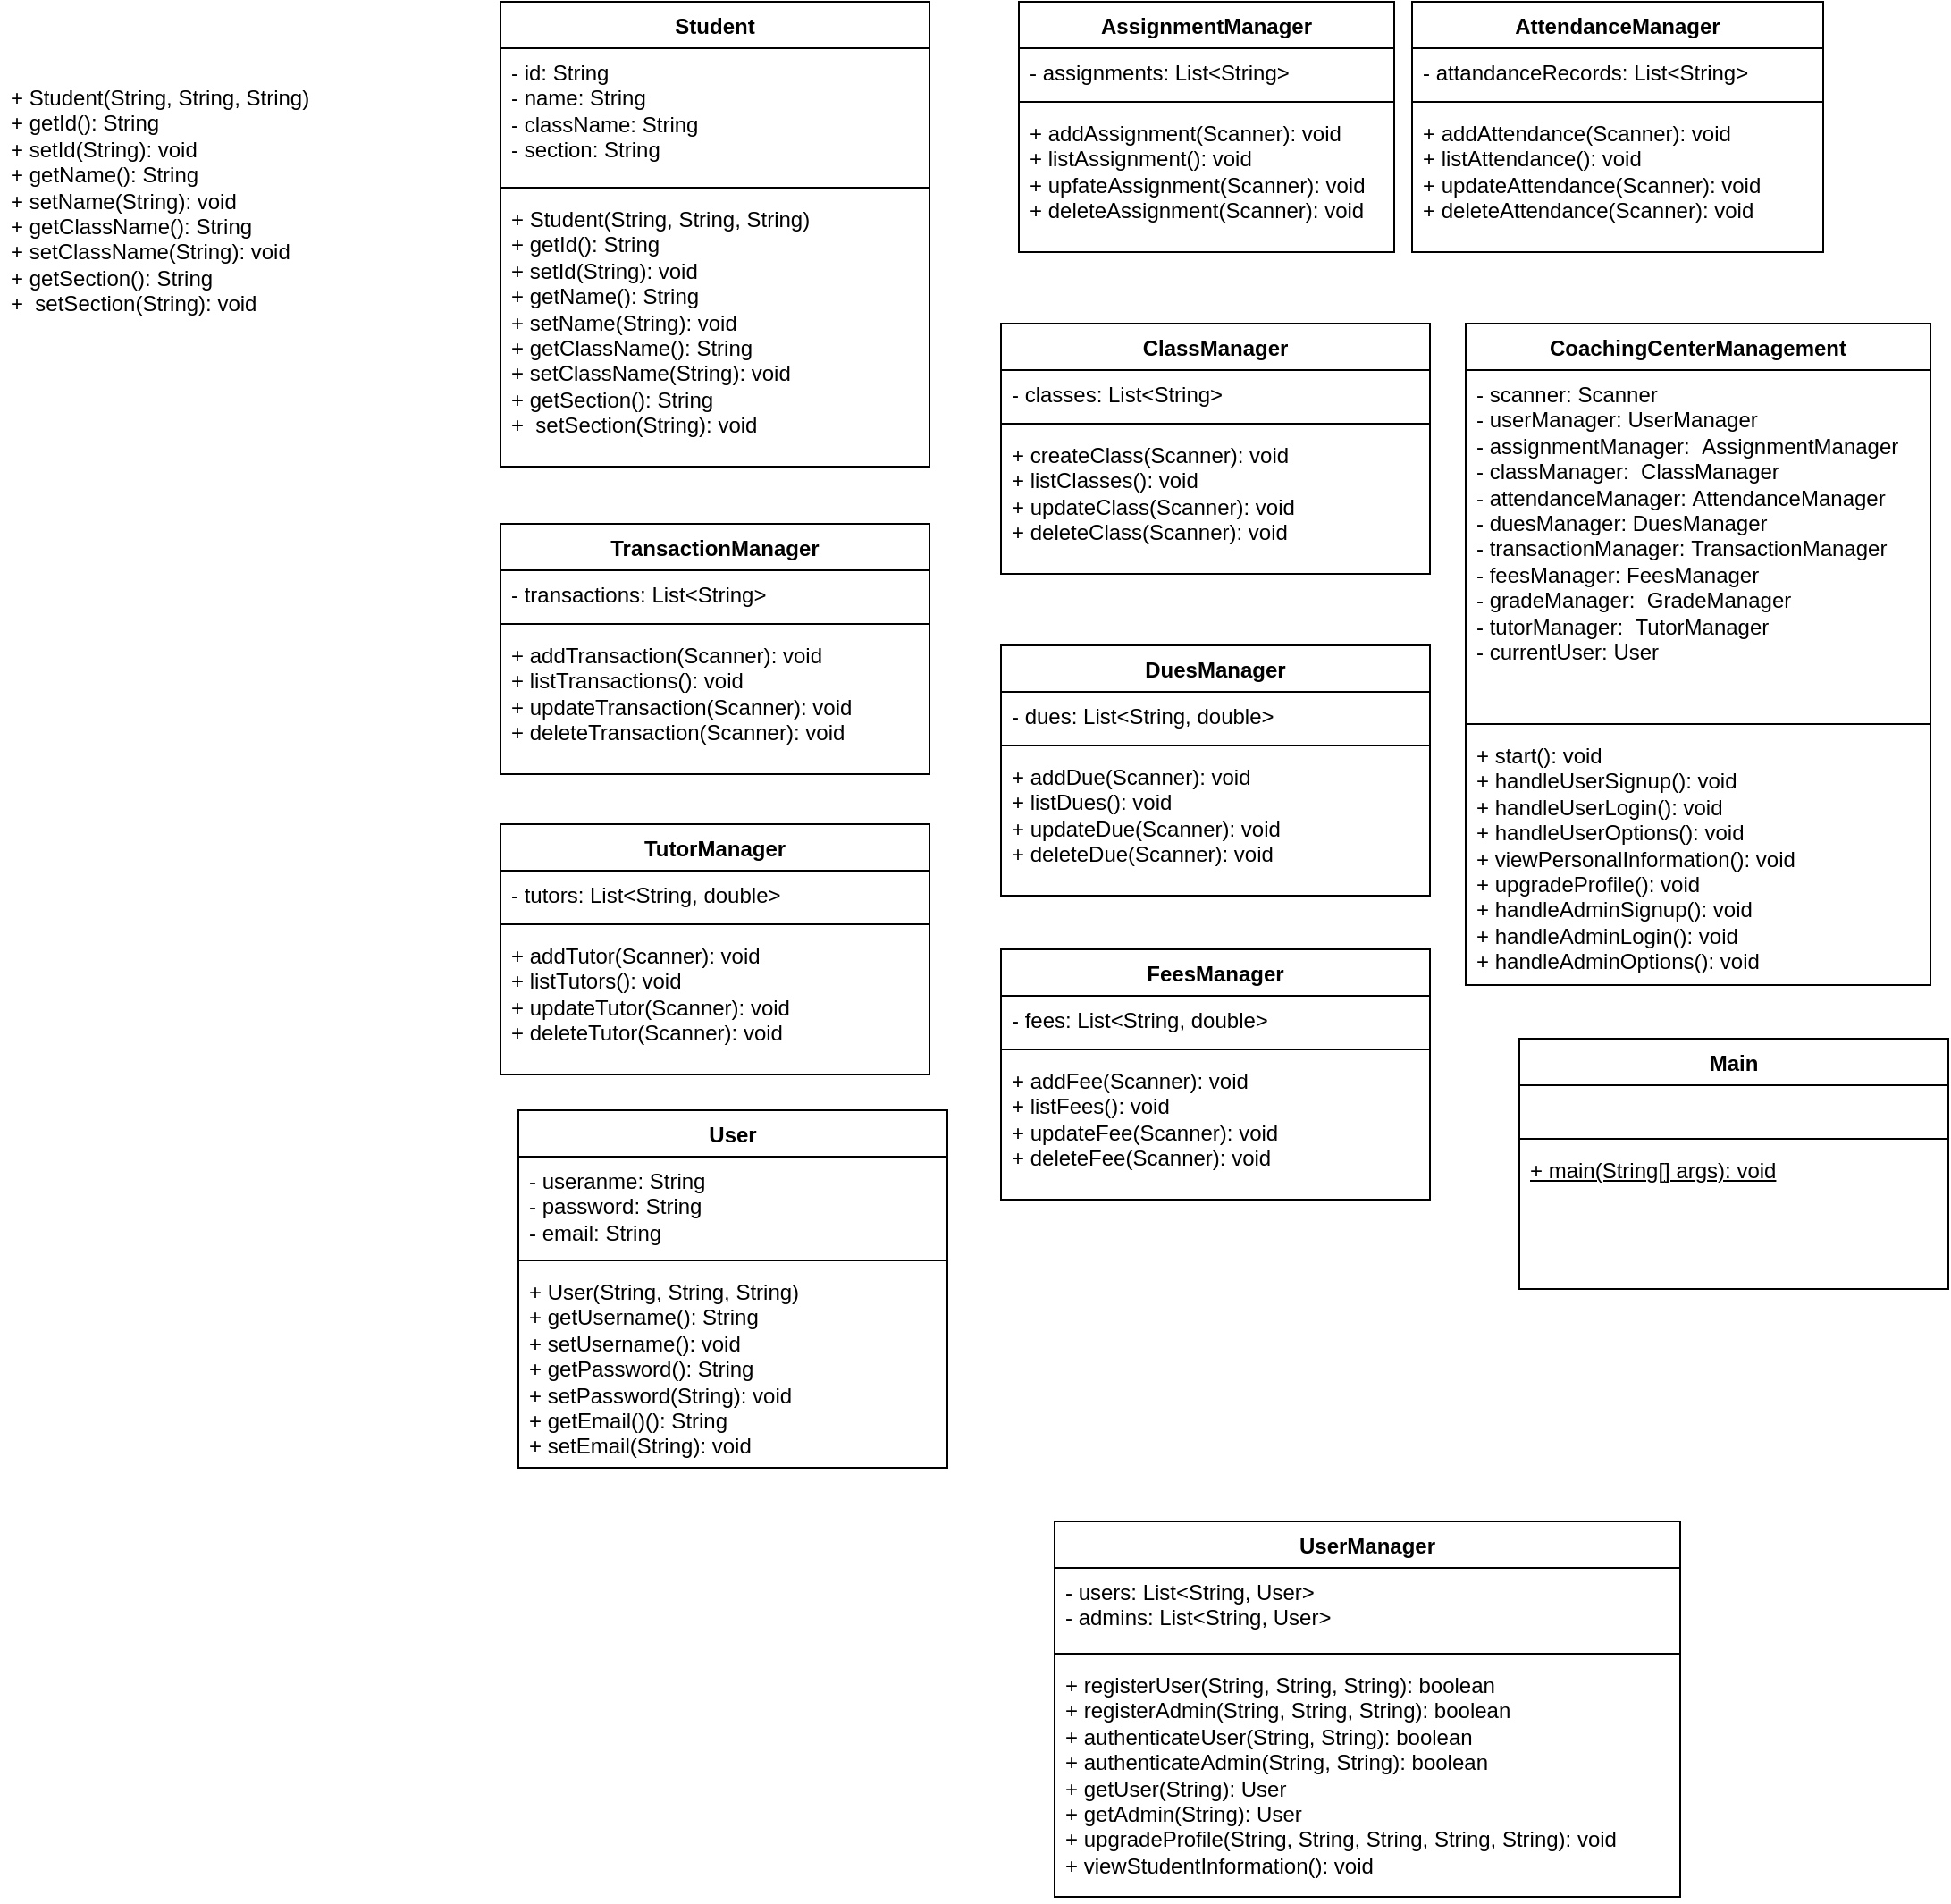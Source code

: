 <mxfile version="24.4.4" type="github">
  <diagram name="Page-1" id="hYWnZapTqX6rQIh3AX-N">
    <mxGraphModel dx="1714" dy="500" grid="1" gridSize="10" guides="1" tooltips="1" connect="1" arrows="1" fold="1" page="1" pageScale="1" pageWidth="850" pageHeight="1100" math="0" shadow="0">
      <root>
        <mxCell id="0" />
        <mxCell id="1" parent="0" />
        <mxCell id="hnI3a69rsxGzcbUu10C9-1" value="AssignmentManager" style="swimlane;fontStyle=1;align=center;verticalAlign=top;childLayout=stackLayout;horizontal=1;startSize=26;horizontalStack=0;resizeParent=1;resizeParentMax=0;resizeLast=0;collapsible=1;marginBottom=0;whiteSpace=wrap;html=1;" vertex="1" parent="1">
          <mxGeometry x="340" y="210" width="210" height="140" as="geometry">
            <mxRectangle x="340" y="210" width="150" height="30" as="alternateBounds" />
          </mxGeometry>
        </mxCell>
        <mxCell id="hnI3a69rsxGzcbUu10C9-2" value="- assignments: List&amp;lt;String&amp;gt;" style="text;strokeColor=none;fillColor=none;align=left;verticalAlign=top;spacingLeft=4;spacingRight=4;overflow=hidden;rotatable=0;points=[[0,0.5],[1,0.5]];portConstraint=eastwest;whiteSpace=wrap;html=1;" vertex="1" parent="hnI3a69rsxGzcbUu10C9-1">
          <mxGeometry y="26" width="210" height="26" as="geometry" />
        </mxCell>
        <mxCell id="hnI3a69rsxGzcbUu10C9-3" value="" style="line;strokeWidth=1;fillColor=none;align=left;verticalAlign=middle;spacingTop=-1;spacingLeft=3;spacingRight=3;rotatable=0;labelPosition=right;points=[];portConstraint=eastwest;strokeColor=inherit;" vertex="1" parent="hnI3a69rsxGzcbUu10C9-1">
          <mxGeometry y="52" width="210" height="8" as="geometry" />
        </mxCell>
        <mxCell id="hnI3a69rsxGzcbUu10C9-4" value="+ addAssignment(Scanner): void&lt;div&gt;+ listAssignment()&lt;span style=&quot;background-color: initial;&quot;&gt;: void&lt;/span&gt;&lt;/div&gt;&lt;div&gt;+ upfateAssignment(Scanner)&lt;span style=&quot;background-color: initial;&quot;&gt;: void&lt;/span&gt;&lt;/div&gt;&lt;div&gt;+ deleteAssignment(Scanner)&lt;span style=&quot;background-color: initial;&quot;&gt;: void&lt;/span&gt;&lt;/div&gt;" style="text;strokeColor=none;fillColor=none;align=left;verticalAlign=top;spacingLeft=4;spacingRight=4;overflow=hidden;rotatable=0;points=[[0,0.5],[1,0.5]];portConstraint=eastwest;whiteSpace=wrap;html=1;" vertex="1" parent="hnI3a69rsxGzcbUu10C9-1">
          <mxGeometry y="60" width="210" height="80" as="geometry" />
        </mxCell>
        <mxCell id="hnI3a69rsxGzcbUu10C9-5" value="AttendanceManager" style="swimlane;fontStyle=1;align=center;verticalAlign=top;childLayout=stackLayout;horizontal=1;startSize=26;horizontalStack=0;resizeParent=1;resizeParentMax=0;resizeLast=0;collapsible=1;marginBottom=0;whiteSpace=wrap;html=1;" vertex="1" parent="1">
          <mxGeometry x="560" y="210" width="230" height="140" as="geometry" />
        </mxCell>
        <mxCell id="hnI3a69rsxGzcbUu10C9-6" value="- attandanceRecords: List&amp;lt;String&amp;gt;" style="text;strokeColor=none;fillColor=none;align=left;verticalAlign=top;spacingLeft=4;spacingRight=4;overflow=hidden;rotatable=0;points=[[0,0.5],[1,0.5]];portConstraint=eastwest;whiteSpace=wrap;html=1;" vertex="1" parent="hnI3a69rsxGzcbUu10C9-5">
          <mxGeometry y="26" width="230" height="26" as="geometry" />
        </mxCell>
        <mxCell id="hnI3a69rsxGzcbUu10C9-7" value="" style="line;strokeWidth=1;fillColor=none;align=left;verticalAlign=middle;spacingTop=-1;spacingLeft=3;spacingRight=3;rotatable=0;labelPosition=right;points=[];portConstraint=eastwest;strokeColor=inherit;" vertex="1" parent="hnI3a69rsxGzcbUu10C9-5">
          <mxGeometry y="52" width="230" height="8" as="geometry" />
        </mxCell>
        <mxCell id="hnI3a69rsxGzcbUu10C9-8" value="+ addAttendance(Scanner): void&lt;div&gt;+ listAttendance()&lt;span style=&quot;background-color: initial;&quot;&gt;: void&lt;/span&gt;&lt;/div&gt;&lt;div&gt;+ updateAttendance(Scanner)&lt;span style=&quot;background-color: initial;&quot;&gt;: void&lt;/span&gt;&lt;/div&gt;&lt;div&gt;+ deleteAttendance(Scanner)&lt;span style=&quot;background-color: initial;&quot;&gt;: void&lt;/span&gt;&lt;/div&gt;&lt;div&gt;&lt;br&gt;&lt;/div&gt;" style="text;strokeColor=none;fillColor=none;align=left;verticalAlign=top;spacingLeft=4;spacingRight=4;overflow=hidden;rotatable=0;points=[[0,0.5],[1,0.5]];portConstraint=eastwest;whiteSpace=wrap;html=1;" vertex="1" parent="hnI3a69rsxGzcbUu10C9-5">
          <mxGeometry y="60" width="230" height="80" as="geometry" />
        </mxCell>
        <mxCell id="hnI3a69rsxGzcbUu10C9-9" value="ClassManager" style="swimlane;fontStyle=1;align=center;verticalAlign=top;childLayout=stackLayout;horizontal=1;startSize=26;horizontalStack=0;resizeParent=1;resizeParentMax=0;resizeLast=0;collapsible=1;marginBottom=0;whiteSpace=wrap;html=1;" vertex="1" parent="1">
          <mxGeometry x="330" y="390" width="240" height="140" as="geometry" />
        </mxCell>
        <mxCell id="hnI3a69rsxGzcbUu10C9-10" value="- classes: List&amp;lt;String&amp;gt;" style="text;strokeColor=none;fillColor=none;align=left;verticalAlign=top;spacingLeft=4;spacingRight=4;overflow=hidden;rotatable=0;points=[[0,0.5],[1,0.5]];portConstraint=eastwest;whiteSpace=wrap;html=1;" vertex="1" parent="hnI3a69rsxGzcbUu10C9-9">
          <mxGeometry y="26" width="240" height="26" as="geometry" />
        </mxCell>
        <mxCell id="hnI3a69rsxGzcbUu10C9-11" value="" style="line;strokeWidth=1;fillColor=none;align=left;verticalAlign=middle;spacingTop=-1;spacingLeft=3;spacingRight=3;rotatable=0;labelPosition=right;points=[];portConstraint=eastwest;strokeColor=inherit;" vertex="1" parent="hnI3a69rsxGzcbUu10C9-9">
          <mxGeometry y="52" width="240" height="8" as="geometry" />
        </mxCell>
        <mxCell id="hnI3a69rsxGzcbUu10C9-12" value="&lt;div&gt;+ createClass(Scanner)&lt;span style=&quot;background-color: initial;&quot;&gt;: void&lt;/span&gt;&lt;/div&gt;&lt;div&gt;+ listClasses()&lt;span style=&quot;background-color: initial;&quot;&gt;: void&lt;/span&gt;&lt;/div&gt;&lt;div&gt;+ updateClass(Scanner)&lt;span style=&quot;background-color: initial;&quot;&gt;: void&lt;/span&gt;&lt;/div&gt;&lt;div&gt;+ deleteClass(Scanner)&lt;span style=&quot;background-color: initial;&quot;&gt;: void&lt;/span&gt;&lt;/div&gt;&lt;div&gt;&lt;br&gt;&lt;/div&gt;" style="text;strokeColor=none;fillColor=none;align=left;verticalAlign=top;spacingLeft=4;spacingRight=4;overflow=hidden;rotatable=0;points=[[0,0.5],[1,0.5]];portConstraint=eastwest;whiteSpace=wrap;html=1;" vertex="1" parent="hnI3a69rsxGzcbUu10C9-9">
          <mxGeometry y="60" width="240" height="80" as="geometry" />
        </mxCell>
        <mxCell id="hnI3a69rsxGzcbUu10C9-13" value="CoachingCenterManagement" style="swimlane;fontStyle=1;align=center;verticalAlign=top;childLayout=stackLayout;horizontal=1;startSize=26;horizontalStack=0;resizeParent=1;resizeParentMax=0;resizeLast=0;collapsible=1;marginBottom=0;whiteSpace=wrap;html=1;" vertex="1" parent="1">
          <mxGeometry x="590" y="390" width="260" height="370" as="geometry" />
        </mxCell>
        <mxCell id="hnI3a69rsxGzcbUu10C9-14" value="&lt;div&gt;- scanner&lt;span style=&quot;background-color: initial;&quot;&gt;:&amp;nbsp;&lt;/span&gt;&lt;span style=&quot;background-color: initial;&quot;&gt;Scanner&lt;/span&gt;&lt;span style=&quot;background-color: initial;&quot;&gt;&amp;nbsp;&lt;/span&gt;&lt;/div&gt;&lt;div&gt;- userManager:&amp;nbsp;&lt;span style=&quot;background-color: initial;&quot;&gt;UserManager&lt;/span&gt;&lt;/div&gt;&lt;div&gt;- assignmentManager:&amp;nbsp;&lt;span style=&quot;background-color: initial;&quot;&gt;&amp;nbsp;&lt;/span&gt;&lt;span style=&quot;background-color: initial;&quot;&gt;AssignmentManager&lt;/span&gt;&lt;/div&gt;&lt;div&gt;- classManager:&amp;nbsp;&lt;span style=&quot;background-color: initial;&quot;&gt;&amp;nbsp;&lt;/span&gt;&lt;span style=&quot;background-color: initial;&quot;&gt;ClassManager&lt;/span&gt;&lt;/div&gt;&lt;div&gt;- attendanceManager:&lt;span style=&quot;background-color: initial;&quot;&gt;&amp;nbsp;&lt;/span&gt;&lt;span style=&quot;background-color: initial;&quot;&gt;AttendanceManager&lt;/span&gt;&lt;/div&gt;&lt;div&gt;- duesManager:&lt;span style=&quot;background-color: initial;&quot;&gt;&amp;nbsp;&lt;/span&gt;&lt;span style=&quot;background-color: initial;&quot;&gt;DuesManager&lt;/span&gt;&lt;/div&gt;&lt;div&gt;- transactionManager:&lt;span style=&quot;background-color: initial;&quot;&gt;&amp;nbsp;&lt;/span&gt;&lt;span style=&quot;background-color: initial;&quot;&gt;TransactionManager&lt;/span&gt;&lt;/div&gt;&lt;div&gt;- feesManager:&amp;nbsp;&lt;span style=&quot;background-color: initial;&quot;&gt;FeesManager&lt;/span&gt;&lt;/div&gt;&lt;div&gt;- gradeManager:&amp;nbsp;&lt;span style=&quot;background-color: initial;&quot;&gt;&amp;nbsp;&lt;/span&gt;&lt;span style=&quot;background-color: initial;&quot;&gt;GradeManager&lt;/span&gt;&lt;/div&gt;&lt;div&gt;- tutorManager:&amp;nbsp;&lt;span style=&quot;background-color: initial;&quot;&gt;&amp;nbsp;&lt;/span&gt;&lt;span style=&quot;background-color: initial;&quot;&gt;TutorManager&lt;/span&gt;&lt;/div&gt;&lt;div&gt;- currentUser:&lt;span style=&quot;background-color: initial;&quot;&gt;&amp;nbsp;&lt;/span&gt;&lt;span style=&quot;background-color: initial;&quot;&gt;User&lt;/span&gt;&lt;span style=&quot;background-color: initial;&quot;&gt;&amp;nbsp;&lt;/span&gt;&lt;/div&gt;" style="text;strokeColor=none;fillColor=none;align=left;verticalAlign=top;spacingLeft=4;spacingRight=4;overflow=hidden;rotatable=0;points=[[0,0.5],[1,0.5]];portConstraint=eastwest;whiteSpace=wrap;html=1;" vertex="1" parent="hnI3a69rsxGzcbUu10C9-13">
          <mxGeometry y="26" width="260" height="194" as="geometry" />
        </mxCell>
        <mxCell id="hnI3a69rsxGzcbUu10C9-15" value="" style="line;strokeWidth=1;fillColor=none;align=left;verticalAlign=middle;spacingTop=-1;spacingLeft=3;spacingRight=3;rotatable=0;labelPosition=right;points=[];portConstraint=eastwest;strokeColor=inherit;" vertex="1" parent="hnI3a69rsxGzcbUu10C9-13">
          <mxGeometry y="220" width="260" height="8" as="geometry" />
        </mxCell>
        <mxCell id="hnI3a69rsxGzcbUu10C9-16" value="&lt;div&gt;+ start(): void&lt;/div&gt;&lt;div&gt;+&amp;nbsp;handleUserSignup(): void&lt;/div&gt;&lt;div&gt;+&amp;nbsp;handleUserLogin(): void&lt;/div&gt;&lt;div&gt;+&amp;nbsp;handleUserOptions(): void&lt;/div&gt;&lt;div&gt;+&amp;nbsp;viewPersonalInformation(): void&lt;/div&gt;&lt;div&gt;+&amp;nbsp;upgradeProfile(): void&lt;/div&gt;&lt;div&gt;+&amp;nbsp;handleAdminSignup(): void&lt;/div&gt;&lt;div&gt;+&amp;nbsp;handleAdminLogin(): void&lt;/div&gt;&lt;div&gt;+&amp;nbsp;handleAdminOptions(): void&lt;/div&gt;" style="text;strokeColor=none;fillColor=none;align=left;verticalAlign=top;spacingLeft=4;spacingRight=4;overflow=hidden;rotatable=0;points=[[0,0.5],[1,0.5]];portConstraint=eastwest;whiteSpace=wrap;html=1;" vertex="1" parent="hnI3a69rsxGzcbUu10C9-13">
          <mxGeometry y="228" width="260" height="142" as="geometry" />
        </mxCell>
        <mxCell id="hnI3a69rsxGzcbUu10C9-17" value="DuesManager" style="swimlane;fontStyle=1;align=center;verticalAlign=top;childLayout=stackLayout;horizontal=1;startSize=26;horizontalStack=0;resizeParent=1;resizeParentMax=0;resizeLast=0;collapsible=1;marginBottom=0;whiteSpace=wrap;html=1;" vertex="1" parent="1">
          <mxGeometry x="330" y="570" width="240" height="140" as="geometry" />
        </mxCell>
        <mxCell id="hnI3a69rsxGzcbUu10C9-18" value="- dues: List&amp;lt;String, double&amp;gt;" style="text;strokeColor=none;fillColor=none;align=left;verticalAlign=top;spacingLeft=4;spacingRight=4;overflow=hidden;rotatable=0;points=[[0,0.5],[1,0.5]];portConstraint=eastwest;whiteSpace=wrap;html=1;" vertex="1" parent="hnI3a69rsxGzcbUu10C9-17">
          <mxGeometry y="26" width="240" height="26" as="geometry" />
        </mxCell>
        <mxCell id="hnI3a69rsxGzcbUu10C9-19" value="" style="line;strokeWidth=1;fillColor=none;align=left;verticalAlign=middle;spacingTop=-1;spacingLeft=3;spacingRight=3;rotatable=0;labelPosition=right;points=[];portConstraint=eastwest;strokeColor=inherit;" vertex="1" parent="hnI3a69rsxGzcbUu10C9-17">
          <mxGeometry y="52" width="240" height="8" as="geometry" />
        </mxCell>
        <mxCell id="hnI3a69rsxGzcbUu10C9-20" value="&lt;div&gt;+&amp;nbsp;addDue(Scanner)&lt;span style=&quot;background-color: initial;&quot;&gt;: void&lt;/span&gt;&lt;/div&gt;&lt;div&gt;+&amp;nbsp;listDues()&lt;span style=&quot;background-color: initial;&quot;&gt;: void&lt;/span&gt;&lt;/div&gt;&lt;div&gt;+&amp;nbsp;updateDue(Scanner)&lt;span style=&quot;background-color: initial;&quot;&gt;: void&lt;/span&gt;&lt;/div&gt;&lt;div&gt;+&amp;nbsp;deleteDue(Scanner)&lt;span style=&quot;background-color: initial;&quot;&gt;: void&lt;/span&gt;&lt;/div&gt;" style="text;strokeColor=none;fillColor=none;align=left;verticalAlign=top;spacingLeft=4;spacingRight=4;overflow=hidden;rotatable=0;points=[[0,0.5],[1,0.5]];portConstraint=eastwest;whiteSpace=wrap;html=1;" vertex="1" parent="hnI3a69rsxGzcbUu10C9-17">
          <mxGeometry y="60" width="240" height="80" as="geometry" />
        </mxCell>
        <mxCell id="hnI3a69rsxGzcbUu10C9-21" value="FeesManager" style="swimlane;fontStyle=1;align=center;verticalAlign=top;childLayout=stackLayout;horizontal=1;startSize=26;horizontalStack=0;resizeParent=1;resizeParentMax=0;resizeLast=0;collapsible=1;marginBottom=0;whiteSpace=wrap;html=1;" vertex="1" parent="1">
          <mxGeometry x="330" y="740" width="240" height="140" as="geometry" />
        </mxCell>
        <mxCell id="hnI3a69rsxGzcbUu10C9-22" value="- fees: List&amp;lt;String, double&amp;gt;" style="text;strokeColor=none;fillColor=none;align=left;verticalAlign=top;spacingLeft=4;spacingRight=4;overflow=hidden;rotatable=0;points=[[0,0.5],[1,0.5]];portConstraint=eastwest;whiteSpace=wrap;html=1;" vertex="1" parent="hnI3a69rsxGzcbUu10C9-21">
          <mxGeometry y="26" width="240" height="26" as="geometry" />
        </mxCell>
        <mxCell id="hnI3a69rsxGzcbUu10C9-23" value="" style="line;strokeWidth=1;fillColor=none;align=left;verticalAlign=middle;spacingTop=-1;spacingLeft=3;spacingRight=3;rotatable=0;labelPosition=right;points=[];portConstraint=eastwest;strokeColor=inherit;" vertex="1" parent="hnI3a69rsxGzcbUu10C9-21">
          <mxGeometry y="52" width="240" height="8" as="geometry" />
        </mxCell>
        <mxCell id="hnI3a69rsxGzcbUu10C9-24" value="&lt;div&gt;+&amp;nbsp;addFee(Scanner)&lt;span style=&quot;background-color: initial;&quot;&gt;: void&lt;/span&gt;&lt;/div&gt;&lt;div&gt;+&amp;nbsp;listFees()&lt;span style=&quot;background-color: initial;&quot;&gt;: void&lt;/span&gt;&lt;/div&gt;&lt;div&gt;+&amp;nbsp;updateFee(Scanner)&lt;span style=&quot;background-color: initial;&quot;&gt;: void&lt;/span&gt;&lt;/div&gt;&lt;div&gt;+&amp;nbsp;deleteFee(Scanner)&lt;span style=&quot;background-color: initial;&quot;&gt;: void&lt;/span&gt;&lt;/div&gt;" style="text;strokeColor=none;fillColor=none;align=left;verticalAlign=top;spacingLeft=4;spacingRight=4;overflow=hidden;rotatable=0;points=[[0,0.5],[1,0.5]];portConstraint=eastwest;whiteSpace=wrap;html=1;" vertex="1" parent="hnI3a69rsxGzcbUu10C9-21">
          <mxGeometry y="60" width="240" height="80" as="geometry" />
        </mxCell>
        <mxCell id="hnI3a69rsxGzcbUu10C9-25" value="Student" style="swimlane;fontStyle=1;align=center;verticalAlign=top;childLayout=stackLayout;horizontal=1;startSize=26;horizontalStack=0;resizeParent=1;resizeParentMax=0;resizeLast=0;collapsible=1;marginBottom=0;whiteSpace=wrap;html=1;" vertex="1" parent="1">
          <mxGeometry x="50" y="210" width="240" height="260" as="geometry" />
        </mxCell>
        <mxCell id="hnI3a69rsxGzcbUu10C9-26" value="&lt;div&gt;- id:&lt;span style=&quot;background-color: initial;&quot;&gt;&amp;nbsp;&lt;/span&gt;&lt;span style=&quot;background-color: initial;&quot;&gt;String&lt;/span&gt;&lt;span style=&quot;background-color: initial;&quot;&gt;&amp;nbsp;&lt;/span&gt;&lt;/div&gt;&lt;div&gt;- name:&lt;span style=&quot;background-color: initial;&quot;&gt;&amp;nbsp;&lt;/span&gt;&lt;span style=&quot;background-color: initial;&quot;&gt;String&lt;/span&gt;&lt;span style=&quot;background-color: initial;&quot;&gt;&amp;nbsp;&lt;/span&gt;&lt;/div&gt;&lt;div&gt;- className:&lt;span style=&quot;background-color: initial;&quot;&gt;&amp;nbsp;&lt;/span&gt;&lt;span style=&quot;background-color: initial;&quot;&gt;String&lt;/span&gt;&lt;span style=&quot;background-color: initial;&quot;&gt;&amp;nbsp;&lt;/span&gt;&lt;/div&gt;&lt;div&gt;- section:&lt;span style=&quot;background-color: initial;&quot;&gt;&amp;nbsp;&lt;/span&gt;&lt;span style=&quot;background-color: initial;&quot;&gt;String&lt;/span&gt;&lt;span style=&quot;background-color: initial;&quot;&gt;&amp;nbsp;&lt;/span&gt;&lt;/div&gt;" style="text;strokeColor=none;fillColor=none;align=left;verticalAlign=top;spacingLeft=4;spacingRight=4;overflow=hidden;rotatable=0;points=[[0,0.5],[1,0.5]];portConstraint=eastwest;whiteSpace=wrap;html=1;" vertex="1" parent="hnI3a69rsxGzcbUu10C9-25">
          <mxGeometry y="26" width="240" height="74" as="geometry" />
        </mxCell>
        <mxCell id="hnI3a69rsxGzcbUu10C9-27" value="" style="line;strokeWidth=1;fillColor=none;align=left;verticalAlign=middle;spacingTop=-1;spacingLeft=3;spacingRight=3;rotatable=0;labelPosition=right;points=[];portConstraint=eastwest;strokeColor=inherit;" vertex="1" parent="hnI3a69rsxGzcbUu10C9-25">
          <mxGeometry y="100" width="240" height="8" as="geometry" />
        </mxCell>
        <mxCell id="hnI3a69rsxGzcbUu10C9-28" value="&lt;div&gt;+&amp;nbsp;Student(String, String, String)&lt;/div&gt;&lt;div&gt;+&amp;nbsp;getId()&lt;span style=&quot;background-color: initial;&quot;&gt;: String&lt;/span&gt;&lt;/div&gt;&lt;div&gt;+&amp;nbsp;setId(String)&lt;span style=&quot;background-color: initial;&quot;&gt;:&amp;nbsp;void&lt;/span&gt;&lt;/div&gt;&lt;div&gt;+&amp;nbsp;getName()&lt;span style=&quot;background-color: initial;&quot;&gt;: String&lt;/span&gt;&lt;/div&gt;&lt;div&gt;+&amp;nbsp;setName(String)&lt;span style=&quot;background-color: initial;&quot;&gt;:&amp;nbsp;void&lt;/span&gt;&lt;/div&gt;&lt;div&gt;+&amp;nbsp;getClassName()&lt;span style=&quot;background-color: initial;&quot;&gt;: String&lt;/span&gt;&lt;/div&gt;&lt;div&gt;+&amp;nbsp;setClassName(String)&lt;span style=&quot;background-color: initial;&quot;&gt;:&amp;nbsp;void&lt;/span&gt;&lt;/div&gt;&lt;div&gt;+&amp;nbsp;getSection()&lt;span style=&quot;background-color: initial;&quot;&gt;: String&lt;/span&gt;&lt;/div&gt;&lt;div&gt;&lt;span style=&quot;background-color: initial;&quot;&gt;+&amp;nbsp;&lt;/span&gt;&lt;span style=&quot;background-color: initial;&quot;&gt;&amp;nbsp;setSection(String): void&lt;/span&gt;&lt;/div&gt;" style="text;strokeColor=none;fillColor=none;align=left;verticalAlign=top;spacingLeft=4;spacingRight=4;overflow=hidden;rotatable=0;points=[[0,0.5],[1,0.5]];portConstraint=eastwest;whiteSpace=wrap;html=1;" vertex="1" parent="hnI3a69rsxGzcbUu10C9-25">
          <mxGeometry y="108" width="240" height="152" as="geometry" />
        </mxCell>
        <mxCell id="hnI3a69rsxGzcbUu10C9-41" value="Main" style="swimlane;fontStyle=1;align=center;verticalAlign=top;childLayout=stackLayout;horizontal=1;startSize=26;horizontalStack=0;resizeParent=1;resizeParentMax=0;resizeLast=0;collapsible=1;marginBottom=0;whiteSpace=wrap;html=1;" vertex="1" parent="1">
          <mxGeometry x="620" y="790" width="240" height="140" as="geometry" />
        </mxCell>
        <mxCell id="hnI3a69rsxGzcbUu10C9-42" value="&amp;nbsp; &amp;nbsp; &amp;nbsp; &amp;nbsp; &amp;nbsp; &amp;nbsp; &amp;nbsp; &amp;nbsp; &amp;nbsp; &amp;nbsp; &amp;nbsp; &amp;nbsp;&amp;nbsp;" style="text;strokeColor=none;fillColor=none;align=left;verticalAlign=top;spacingLeft=4;spacingRight=4;overflow=hidden;rotatable=0;points=[[0,0.5],[1,0.5]];portConstraint=eastwest;whiteSpace=wrap;html=1;" vertex="1" parent="hnI3a69rsxGzcbUu10C9-41">
          <mxGeometry y="26" width="240" height="26" as="geometry" />
        </mxCell>
        <mxCell id="hnI3a69rsxGzcbUu10C9-43" value="" style="line;strokeWidth=1;fillColor=none;align=left;verticalAlign=middle;spacingTop=-1;spacingLeft=3;spacingRight=3;rotatable=0;labelPosition=right;points=[];portConstraint=eastwest;strokeColor=inherit;" vertex="1" parent="hnI3a69rsxGzcbUu10C9-41">
          <mxGeometry y="52" width="240" height="8" as="geometry" />
        </mxCell>
        <mxCell id="hnI3a69rsxGzcbUu10C9-44" value="&lt;u&gt;+ main(String[] args): void&lt;/u&gt;" style="text;strokeColor=none;fillColor=none;align=left;verticalAlign=top;spacingLeft=4;spacingRight=4;overflow=hidden;rotatable=0;points=[[0,0.5],[1,0.5]];portConstraint=eastwest;whiteSpace=wrap;html=1;" vertex="1" parent="hnI3a69rsxGzcbUu10C9-41">
          <mxGeometry y="60" width="240" height="80" as="geometry" />
        </mxCell>
        <mxCell id="hnI3a69rsxGzcbUu10C9-45" value="&lt;div&gt;+&amp;nbsp;Student(String, String, String)&lt;/div&gt;&lt;div&gt;+&amp;nbsp;getId()&lt;span style=&quot;background-color: initial;&quot;&gt;: String&lt;/span&gt;&lt;/div&gt;&lt;div&gt;+&amp;nbsp;setId(String)&lt;span style=&quot;background-color: initial;&quot;&gt;:&amp;nbsp;void&lt;/span&gt;&lt;/div&gt;&lt;div&gt;+&amp;nbsp;getName()&lt;span style=&quot;background-color: initial;&quot;&gt;: String&lt;/span&gt;&lt;/div&gt;&lt;div&gt;+&amp;nbsp;setName(String)&lt;span style=&quot;background-color: initial;&quot;&gt;:&amp;nbsp;void&lt;/span&gt;&lt;/div&gt;&lt;div&gt;+&amp;nbsp;getClassName()&lt;span style=&quot;background-color: initial;&quot;&gt;: String&lt;/span&gt;&lt;/div&gt;&lt;div&gt;+&amp;nbsp;setClassName(String)&lt;span style=&quot;background-color: initial;&quot;&gt;:&amp;nbsp;void&lt;/span&gt;&lt;/div&gt;&lt;div&gt;+&amp;nbsp;getSection()&lt;span style=&quot;background-color: initial;&quot;&gt;: String&lt;/span&gt;&lt;/div&gt;&lt;div&gt;&lt;span style=&quot;background-color: initial;&quot;&gt;+&amp;nbsp;&lt;/span&gt;&lt;span style=&quot;background-color: initial;&quot;&gt;&amp;nbsp;setSection(String): void&lt;/span&gt;&lt;/div&gt;" style="text;strokeColor=none;fillColor=none;align=left;verticalAlign=top;spacingLeft=4;spacingRight=4;overflow=hidden;rotatable=0;points=[[0,0.5],[1,0.5]];portConstraint=eastwest;whiteSpace=wrap;html=1;" vertex="1" parent="1">
          <mxGeometry x="-230" y="250" width="240" height="152" as="geometry" />
        </mxCell>
        <mxCell id="hnI3a69rsxGzcbUu10C9-46" value="TransactionManager" style="swimlane;fontStyle=1;align=center;verticalAlign=top;childLayout=stackLayout;horizontal=1;startSize=26;horizontalStack=0;resizeParent=1;resizeParentMax=0;resizeLast=0;collapsible=1;marginBottom=0;whiteSpace=wrap;html=1;" vertex="1" parent="1">
          <mxGeometry x="50" y="502" width="240" height="140" as="geometry" />
        </mxCell>
        <mxCell id="hnI3a69rsxGzcbUu10C9-47" value="- transactions: List&amp;lt;String&amp;gt;" style="text;strokeColor=none;fillColor=none;align=left;verticalAlign=top;spacingLeft=4;spacingRight=4;overflow=hidden;rotatable=0;points=[[0,0.5],[1,0.5]];portConstraint=eastwest;whiteSpace=wrap;html=1;" vertex="1" parent="hnI3a69rsxGzcbUu10C9-46">
          <mxGeometry y="26" width="240" height="26" as="geometry" />
        </mxCell>
        <mxCell id="hnI3a69rsxGzcbUu10C9-48" value="" style="line;strokeWidth=1;fillColor=none;align=left;verticalAlign=middle;spacingTop=-1;spacingLeft=3;spacingRight=3;rotatable=0;labelPosition=right;points=[];portConstraint=eastwest;strokeColor=inherit;" vertex="1" parent="hnI3a69rsxGzcbUu10C9-46">
          <mxGeometry y="52" width="240" height="8" as="geometry" />
        </mxCell>
        <mxCell id="hnI3a69rsxGzcbUu10C9-49" value="&lt;div&gt;+&amp;nbsp;addTransaction(Scanner)&lt;span style=&quot;background-color: initial;&quot;&gt;: void&lt;/span&gt;&lt;/div&gt;&lt;div&gt;+&amp;nbsp;listTransactions()&lt;span style=&quot;background-color: initial;&quot;&gt;: void&lt;/span&gt;&lt;/div&gt;&lt;div&gt;+&amp;nbsp;updateTransaction(Scanner)&lt;span style=&quot;background-color: initial;&quot;&gt;: void&lt;/span&gt;&lt;/div&gt;&lt;div&gt;+&amp;nbsp;deleteTransaction(Scanner)&lt;span style=&quot;background-color: initial;&quot;&gt;: void&lt;/span&gt;&lt;/div&gt;" style="text;strokeColor=none;fillColor=none;align=left;verticalAlign=top;spacingLeft=4;spacingRight=4;overflow=hidden;rotatable=0;points=[[0,0.5],[1,0.5]];portConstraint=eastwest;whiteSpace=wrap;html=1;" vertex="1" parent="hnI3a69rsxGzcbUu10C9-46">
          <mxGeometry y="60" width="240" height="80" as="geometry" />
        </mxCell>
        <mxCell id="hnI3a69rsxGzcbUu10C9-50" value="TutorManager" style="swimlane;fontStyle=1;align=center;verticalAlign=top;childLayout=stackLayout;horizontal=1;startSize=26;horizontalStack=0;resizeParent=1;resizeParentMax=0;resizeLast=0;collapsible=1;marginBottom=0;whiteSpace=wrap;html=1;" vertex="1" parent="1">
          <mxGeometry x="50" y="670" width="240" height="140" as="geometry" />
        </mxCell>
        <mxCell id="hnI3a69rsxGzcbUu10C9-51" value="- tutors: List&amp;lt;String, double&amp;gt;" style="text;strokeColor=none;fillColor=none;align=left;verticalAlign=top;spacingLeft=4;spacingRight=4;overflow=hidden;rotatable=0;points=[[0,0.5],[1,0.5]];portConstraint=eastwest;whiteSpace=wrap;html=1;" vertex="1" parent="hnI3a69rsxGzcbUu10C9-50">
          <mxGeometry y="26" width="240" height="26" as="geometry" />
        </mxCell>
        <mxCell id="hnI3a69rsxGzcbUu10C9-52" value="" style="line;strokeWidth=1;fillColor=none;align=left;verticalAlign=middle;spacingTop=-1;spacingLeft=3;spacingRight=3;rotatable=0;labelPosition=right;points=[];portConstraint=eastwest;strokeColor=inherit;" vertex="1" parent="hnI3a69rsxGzcbUu10C9-50">
          <mxGeometry y="52" width="240" height="8" as="geometry" />
        </mxCell>
        <mxCell id="hnI3a69rsxGzcbUu10C9-53" value="&lt;div&gt;+&amp;nbsp;addTutor(Scanner)&lt;span style=&quot;background-color: initial;&quot;&gt;: void&lt;/span&gt;&lt;/div&gt;&lt;div&gt;+&amp;nbsp;listTutors()&lt;span style=&quot;background-color: initial;&quot;&gt;: void&lt;/span&gt;&lt;/div&gt;&lt;div&gt;+&amp;nbsp;update&lt;span style=&quot;background-color: initial;&quot;&gt;Tutor&lt;/span&gt;&lt;span style=&quot;background-color: initial;&quot;&gt;(Scanner)&lt;/span&gt;&lt;span style=&quot;background-color: initial;&quot;&gt;: void&lt;/span&gt;&lt;/div&gt;&lt;div&gt;+&amp;nbsp;delete&lt;span style=&quot;background-color: initial;&quot;&gt;Tutor&lt;/span&gt;&lt;span style=&quot;background-color: initial;&quot;&gt;(Scanner)&lt;/span&gt;&lt;span style=&quot;background-color: initial;&quot;&gt;: void&lt;/span&gt;&lt;/div&gt;" style="text;strokeColor=none;fillColor=none;align=left;verticalAlign=top;spacingLeft=4;spacingRight=4;overflow=hidden;rotatable=0;points=[[0,0.5],[1,0.5]];portConstraint=eastwest;whiteSpace=wrap;html=1;" vertex="1" parent="hnI3a69rsxGzcbUu10C9-50">
          <mxGeometry y="60" width="240" height="80" as="geometry" />
        </mxCell>
        <mxCell id="hnI3a69rsxGzcbUu10C9-54" value="User" style="swimlane;fontStyle=1;align=center;verticalAlign=top;childLayout=stackLayout;horizontal=1;startSize=26;horizontalStack=0;resizeParent=1;resizeParentMax=0;resizeLast=0;collapsible=1;marginBottom=0;whiteSpace=wrap;html=1;" vertex="1" parent="1">
          <mxGeometry x="60" y="830" width="240" height="200" as="geometry" />
        </mxCell>
        <mxCell id="hnI3a69rsxGzcbUu10C9-55" value="&lt;div&gt;- useranme:&lt;span style=&quot;background-color: initial;&quot;&gt;&amp;nbsp;&lt;/span&gt;&lt;span style=&quot;background-color: initial;&quot;&gt;String&lt;/span&gt;&lt;span style=&quot;background-color: initial;&quot;&gt;&amp;nbsp;&lt;/span&gt;&lt;/div&gt;&lt;div&gt;- password:&lt;span style=&quot;background-color: initial;&quot;&gt;&amp;nbsp;&lt;/span&gt;&lt;span style=&quot;background-color: initial;&quot;&gt;String&lt;/span&gt;&lt;span style=&quot;background-color: initial;&quot;&gt;&amp;nbsp;&lt;/span&gt;&lt;/div&gt;&lt;div&gt;- email:&lt;span style=&quot;background-color: initial;&quot;&gt;&amp;nbsp;&lt;/span&gt;&lt;span style=&quot;background-color: initial;&quot;&gt;String&lt;/span&gt;&lt;span style=&quot;background-color: initial;&quot;&gt;&amp;nbsp;&lt;/span&gt;&lt;/div&gt;&lt;div&gt;&lt;br&gt;&lt;/div&gt;" style="text;strokeColor=none;fillColor=none;align=left;verticalAlign=top;spacingLeft=4;spacingRight=4;overflow=hidden;rotatable=0;points=[[0,0.5],[1,0.5]];portConstraint=eastwest;whiteSpace=wrap;html=1;" vertex="1" parent="hnI3a69rsxGzcbUu10C9-54">
          <mxGeometry y="26" width="240" height="54" as="geometry" />
        </mxCell>
        <mxCell id="hnI3a69rsxGzcbUu10C9-56" value="" style="line;strokeWidth=1;fillColor=none;align=left;verticalAlign=middle;spacingTop=-1;spacingLeft=3;spacingRight=3;rotatable=0;labelPosition=right;points=[];portConstraint=eastwest;strokeColor=inherit;" vertex="1" parent="hnI3a69rsxGzcbUu10C9-54">
          <mxGeometry y="80" width="240" height="8" as="geometry" />
        </mxCell>
        <mxCell id="hnI3a69rsxGzcbUu10C9-57" value="&lt;div&gt;+ User(String, String, String)&lt;/div&gt;&lt;div&gt;+&amp;nbsp;getUsername()&lt;span style=&quot;background-color: initial;&quot;&gt;: String&lt;/span&gt;&lt;/div&gt;&lt;div&gt;+&amp;nbsp;setUsername()&lt;span style=&quot;background-color: initial;&quot;&gt;:&amp;nbsp;void&lt;/span&gt;&lt;/div&gt;&lt;div&gt;+&amp;nbsp;getPassword()&lt;span style=&quot;background-color: initial;&quot;&gt;: String&lt;/span&gt;&lt;/div&gt;&lt;div&gt;+&amp;nbsp;setPassword(String)&lt;span style=&quot;background-color: initial;&quot;&gt;:&amp;nbsp;void&lt;/span&gt;&lt;/div&gt;&lt;div&gt;+ getEmail()()&lt;span style=&quot;background-color: initial;&quot;&gt;: String&lt;/span&gt;&lt;/div&gt;&lt;div&gt;+&amp;nbsp;setEmail(String)&lt;span style=&quot;background-color: initial;&quot;&gt;:&amp;nbsp;void&lt;/span&gt;&lt;/div&gt;" style="text;strokeColor=none;fillColor=none;align=left;verticalAlign=top;spacingLeft=4;spacingRight=4;overflow=hidden;rotatable=0;points=[[0,0.5],[1,0.5]];portConstraint=eastwest;whiteSpace=wrap;html=1;" vertex="1" parent="hnI3a69rsxGzcbUu10C9-54">
          <mxGeometry y="88" width="240" height="112" as="geometry" />
        </mxCell>
        <mxCell id="hnI3a69rsxGzcbUu10C9-58" value="UserManager" style="swimlane;fontStyle=1;align=center;verticalAlign=top;childLayout=stackLayout;horizontal=1;startSize=26;horizontalStack=0;resizeParent=1;resizeParentMax=0;resizeLast=0;collapsible=1;marginBottom=0;whiteSpace=wrap;html=1;" vertex="1" parent="1">
          <mxGeometry x="360" y="1060" width="350" height="210" as="geometry" />
        </mxCell>
        <mxCell id="hnI3a69rsxGzcbUu10C9-59" value="- users: List&amp;lt;String, User&amp;gt;&lt;div&gt;- admins: List&amp;lt;String, User&amp;gt;&lt;br&gt;&lt;/div&gt;" style="text;strokeColor=none;fillColor=none;align=left;verticalAlign=top;spacingLeft=4;spacingRight=4;overflow=hidden;rotatable=0;points=[[0,0.5],[1,0.5]];portConstraint=eastwest;whiteSpace=wrap;html=1;" vertex="1" parent="hnI3a69rsxGzcbUu10C9-58">
          <mxGeometry y="26" width="350" height="44" as="geometry" />
        </mxCell>
        <mxCell id="hnI3a69rsxGzcbUu10C9-60" value="" style="line;strokeWidth=1;fillColor=none;align=left;verticalAlign=middle;spacingTop=-1;spacingLeft=3;spacingRight=3;rotatable=0;labelPosition=right;points=[];portConstraint=eastwest;strokeColor=inherit;" vertex="1" parent="hnI3a69rsxGzcbUu10C9-58">
          <mxGeometry y="70" width="350" height="8" as="geometry" />
        </mxCell>
        <mxCell id="hnI3a69rsxGzcbUu10C9-61" value="&lt;div&gt;+&amp;nbsp;registerUser(String, String, String):&amp;nbsp;boolean&lt;/div&gt;&lt;div&gt;+&amp;nbsp;registerAdmin&lt;span style=&quot;background-color: initial;&quot;&gt;(String, String, String)&lt;/span&gt;&lt;span style=&quot;background-color: initial;&quot;&gt;:&amp;nbsp;boolean&lt;/span&gt;&lt;/div&gt;&lt;div&gt;&lt;span style=&quot;background-color: initial;&quot;&gt;+&amp;nbsp;&lt;/span&gt;&lt;span style=&quot;background-color: initial;&quot;&gt;authenticateUser(String, String)&lt;/span&gt;&lt;span style=&quot;background-color: initial;&quot;&gt;:&amp;nbsp;boolean&lt;/span&gt;&lt;/div&gt;&lt;div&gt;&lt;span style=&quot;background-color: initial;&quot;&gt;+&amp;nbsp;&lt;/span&gt;&lt;span style=&quot;background-color: initial;&quot;&gt;authenticateAdmin&lt;/span&gt;&lt;span style=&quot;background-color: initial;&quot;&gt;(String, String)&lt;/span&gt;&lt;span style=&quot;background-color: initial;&quot;&gt;:&amp;nbsp;boolean&lt;/span&gt;&lt;/div&gt;&lt;div&gt;&lt;span style=&quot;background-color: initial;&quot;&gt;+&amp;nbsp;&lt;/span&gt;&lt;span style=&quot;background-color: initial;&quot;&gt;getUser(String)&lt;/span&gt;&lt;span style=&quot;background-color: initial;&quot;&gt;: User&lt;/span&gt;&lt;/div&gt;&lt;div&gt;&lt;span style=&quot;background-color: initial;&quot;&gt;+&amp;nbsp;&lt;/span&gt;&lt;span style=&quot;background-color: initial;&quot;&gt;getAdmin(String)&lt;/span&gt;&lt;span style=&quot;background-color: initial;&quot;&gt;: User&lt;/span&gt;&lt;/div&gt;&lt;div&gt;&lt;span style=&quot;background-color: initial;&quot;&gt;+&amp;nbsp;&lt;/span&gt;&lt;span style=&quot;background-color: initial;&quot;&gt;upgradeProfile(String, String, String, String, String): void&lt;/span&gt;&lt;/div&gt;&lt;div&gt;&lt;span style=&quot;background-color: initial;&quot;&gt;+&amp;nbsp;&lt;/span&gt;&lt;span style=&quot;background-color: initial;&quot;&gt;viewStudentInformation(): void&lt;/span&gt;&lt;/div&gt;&lt;div&gt;&lt;br&gt;&lt;/div&gt;" style="text;strokeColor=none;fillColor=none;align=left;verticalAlign=top;spacingLeft=4;spacingRight=4;overflow=hidden;rotatable=0;points=[[0,0.5],[1,0.5]];portConstraint=eastwest;whiteSpace=wrap;html=1;" vertex="1" parent="hnI3a69rsxGzcbUu10C9-58">
          <mxGeometry y="78" width="350" height="132" as="geometry" />
        </mxCell>
      </root>
    </mxGraphModel>
  </diagram>
</mxfile>
